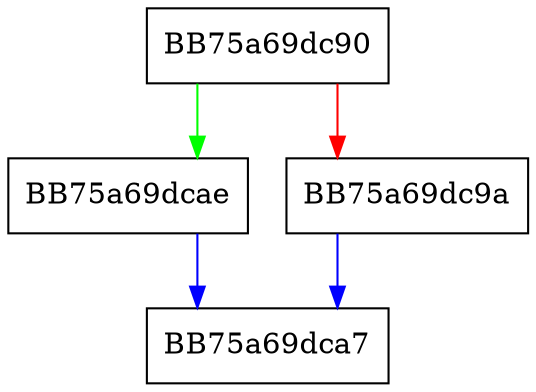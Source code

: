 digraph sqlite3VtabArgExtend {
  node [shape="box"];
  graph [splines=ortho];
  BB75a69dc90 -> BB75a69dcae [color="green"];
  BB75a69dc90 -> BB75a69dc9a [color="red"];
  BB75a69dc9a -> BB75a69dca7 [color="blue"];
  BB75a69dcae -> BB75a69dca7 [color="blue"];
}